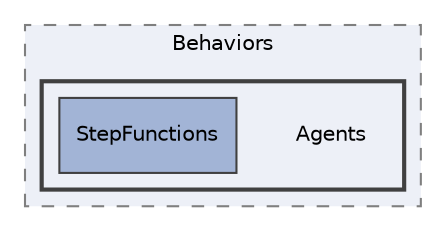 digraph "Agents"
{
 // LATEX_PDF_SIZE
  edge [fontname="Helvetica",fontsize="10",labelfontname="Helvetica",labelfontsize="10"];
  node [fontname="Helvetica",fontsize="10",shape=record];
  compound=true
  subgraph clusterdir_2089fca223d680bfc2994c01df8726cc {
    graph [ bgcolor="#edf0f7", pencolor="grey50", style="filled,dashed,", label="Behaviors", fontname="Helvetica", fontsize="10", URL="dir_2089fca223d680bfc2994c01df8726cc.html"]
  subgraph clusterdir_58f037703dc95d406a2b58ee6fd6ed52 {
    graph [ bgcolor="#edf0f7", pencolor="grey25", style="filled,bold,", label="", fontname="Helvetica", fontsize="10", URL="dir_58f037703dc95d406a2b58ee6fd6ed52.html"]
    dir_58f037703dc95d406a2b58ee6fd6ed52 [shape=plaintext, label="Agents"];
  dir_5ddd657e67c250e87c5044e438684ada [shape=box, label="StepFunctions", style="filled,", fillcolor="#a2b4d6", color="grey25", URL="dir_5ddd657e67c250e87c5044e438684ada.html"];
  }
  }
}
